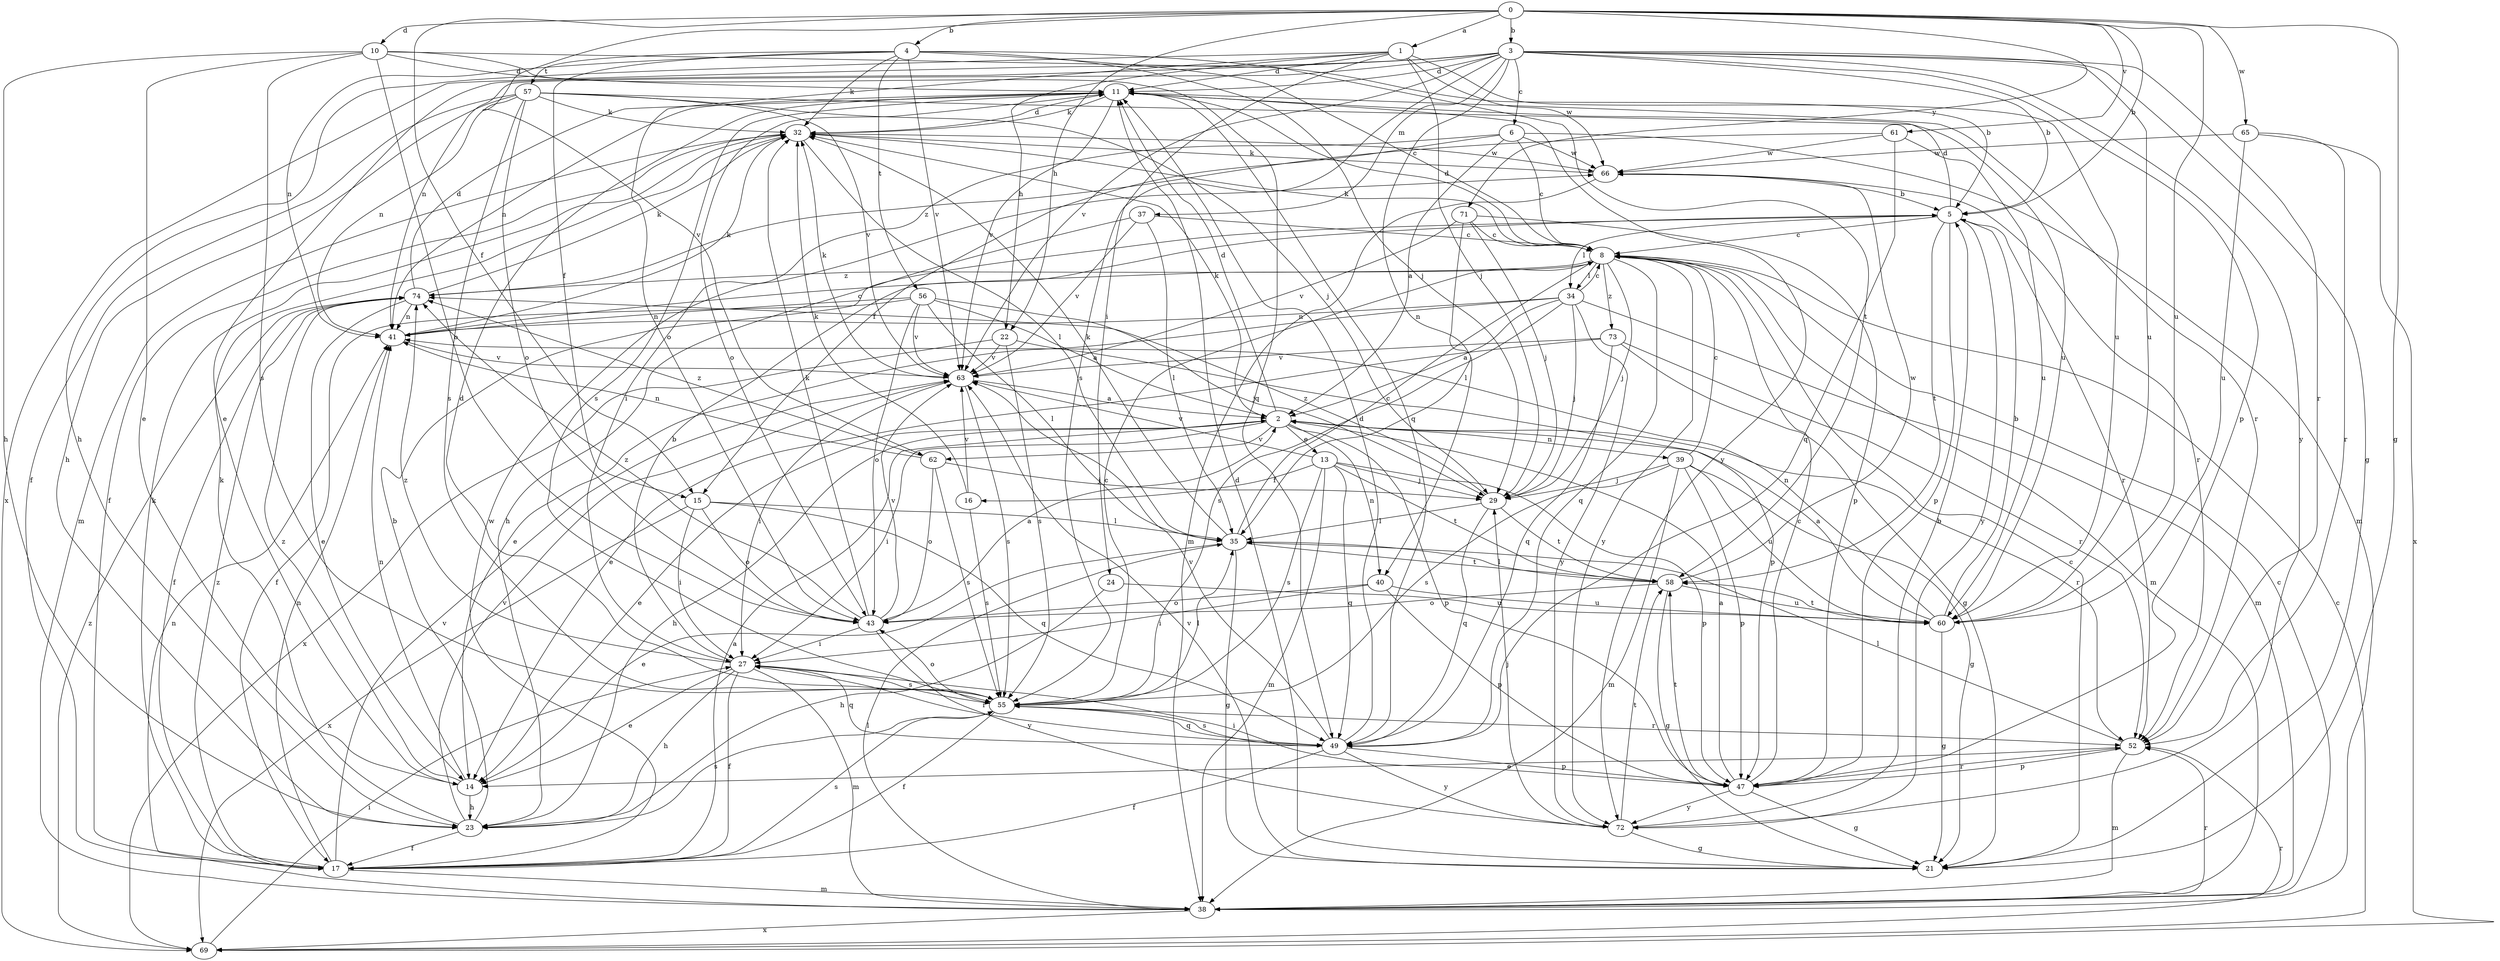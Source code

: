 strict digraph  {
0;
1;
2;
3;
4;
5;
6;
8;
10;
11;
13;
14;
15;
16;
17;
21;
22;
23;
24;
27;
29;
32;
34;
35;
37;
38;
39;
40;
41;
43;
47;
49;
52;
55;
56;
57;
58;
60;
61;
62;
63;
65;
66;
69;
71;
72;
73;
74;
0 -> 1  [label=a];
0 -> 3  [label=b];
0 -> 4  [label=b];
0 -> 5  [label=b];
0 -> 10  [label=d];
0 -> 15  [label=f];
0 -> 21  [label=g];
0 -> 22  [label=h];
0 -> 60  [label=u];
0 -> 61  [label=v];
0 -> 62  [label=v];
0 -> 65  [label=w];
0 -> 71  [label=y];
1 -> 11  [label=d];
1 -> 22  [label=h];
1 -> 23  [label=h];
1 -> 24  [label=i];
1 -> 29  [label=j];
1 -> 43  [label=o];
1 -> 60  [label=u];
1 -> 66  [label=w];
2 -> 11  [label=d];
2 -> 13  [label=e];
2 -> 14  [label=e];
2 -> 23  [label=h];
2 -> 27  [label=i];
2 -> 32  [label=k];
2 -> 39  [label=n];
2 -> 40  [label=n];
2 -> 47  [label=p];
2 -> 52  [label=r];
2 -> 62  [label=v];
3 -> 5  [label=b];
3 -> 6  [label=c];
3 -> 11  [label=d];
3 -> 14  [label=e];
3 -> 21  [label=g];
3 -> 37  [label=m];
3 -> 40  [label=n];
3 -> 41  [label=n];
3 -> 47  [label=p];
3 -> 52  [label=r];
3 -> 55  [label=s];
3 -> 60  [label=u];
3 -> 63  [label=v];
3 -> 69  [label=x];
3 -> 72  [label=y];
4 -> 8  [label=c];
4 -> 15  [label=f];
4 -> 29  [label=j];
4 -> 32  [label=k];
4 -> 41  [label=n];
4 -> 56  [label=t];
4 -> 57  [label=t];
4 -> 58  [label=t];
4 -> 63  [label=v];
5 -> 8  [label=c];
5 -> 11  [label=d];
5 -> 34  [label=l];
5 -> 47  [label=p];
5 -> 52  [label=r];
5 -> 58  [label=t];
5 -> 72  [label=y];
6 -> 2  [label=a];
6 -> 8  [label=c];
6 -> 15  [label=f];
6 -> 27  [label=i];
6 -> 38  [label=m];
6 -> 66  [label=w];
8 -> 11  [label=d];
8 -> 29  [label=j];
8 -> 32  [label=k];
8 -> 34  [label=l];
8 -> 38  [label=m];
8 -> 49  [label=q];
8 -> 72  [label=y];
8 -> 73  [label=z];
8 -> 74  [label=z];
10 -> 5  [label=b];
10 -> 11  [label=d];
10 -> 14  [label=e];
10 -> 23  [label=h];
10 -> 43  [label=o];
10 -> 49  [label=q];
10 -> 55  [label=s];
11 -> 32  [label=k];
11 -> 41  [label=n];
11 -> 43  [label=o];
11 -> 49  [label=q];
11 -> 52  [label=r];
11 -> 55  [label=s];
11 -> 63  [label=v];
11 -> 72  [label=y];
13 -> 16  [label=f];
13 -> 29  [label=j];
13 -> 38  [label=m];
13 -> 47  [label=p];
13 -> 49  [label=q];
13 -> 55  [label=s];
13 -> 58  [label=t];
13 -> 63  [label=v];
14 -> 23  [label=h];
14 -> 41  [label=n];
14 -> 74  [label=z];
15 -> 27  [label=i];
15 -> 35  [label=l];
15 -> 43  [label=o];
15 -> 49  [label=q];
15 -> 69  [label=x];
16 -> 32  [label=k];
16 -> 55  [label=s];
16 -> 63  [label=v];
17 -> 2  [label=a];
17 -> 32  [label=k];
17 -> 38  [label=m];
17 -> 41  [label=n];
17 -> 55  [label=s];
17 -> 63  [label=v];
17 -> 66  [label=w];
17 -> 74  [label=z];
21 -> 8  [label=c];
21 -> 11  [label=d];
21 -> 63  [label=v];
22 -> 47  [label=p];
22 -> 55  [label=s];
22 -> 63  [label=v];
22 -> 69  [label=x];
23 -> 5  [label=b];
23 -> 17  [label=f];
23 -> 32  [label=k];
23 -> 55  [label=s];
23 -> 63  [label=v];
24 -> 23  [label=h];
24 -> 60  [label=u];
27 -> 5  [label=b];
27 -> 14  [label=e];
27 -> 17  [label=f];
27 -> 23  [label=h];
27 -> 38  [label=m];
27 -> 49  [label=q];
27 -> 55  [label=s];
27 -> 74  [label=z];
29 -> 35  [label=l];
29 -> 49  [label=q];
29 -> 58  [label=t];
29 -> 74  [label=z];
32 -> 11  [label=d];
32 -> 17  [label=f];
32 -> 35  [label=l];
32 -> 38  [label=m];
32 -> 66  [label=w];
34 -> 2  [label=a];
34 -> 8  [label=c];
34 -> 14  [label=e];
34 -> 29  [label=j];
34 -> 38  [label=m];
34 -> 41  [label=n];
34 -> 55  [label=s];
34 -> 72  [label=y];
35 -> 8  [label=c];
35 -> 14  [label=e];
35 -> 21  [label=g];
35 -> 32  [label=k];
35 -> 58  [label=t];
37 -> 8  [label=c];
37 -> 23  [label=h];
37 -> 35  [label=l];
37 -> 63  [label=v];
38 -> 8  [label=c];
38 -> 35  [label=l];
38 -> 41  [label=n];
38 -> 52  [label=r];
38 -> 69  [label=x];
39 -> 8  [label=c];
39 -> 21  [label=g];
39 -> 29  [label=j];
39 -> 38  [label=m];
39 -> 47  [label=p];
39 -> 55  [label=s];
39 -> 60  [label=u];
40 -> 27  [label=i];
40 -> 43  [label=o];
40 -> 47  [label=p];
40 -> 60  [label=u];
41 -> 8  [label=c];
41 -> 32  [label=k];
41 -> 63  [label=v];
43 -> 2  [label=a];
43 -> 27  [label=i];
43 -> 32  [label=k];
43 -> 63  [label=v];
43 -> 72  [label=y];
43 -> 74  [label=z];
47 -> 2  [label=a];
47 -> 8  [label=c];
47 -> 21  [label=g];
47 -> 27  [label=i];
47 -> 52  [label=r];
47 -> 58  [label=t];
47 -> 72  [label=y];
49 -> 11  [label=d];
49 -> 17  [label=f];
49 -> 27  [label=i];
49 -> 47  [label=p];
49 -> 55  [label=s];
49 -> 63  [label=v];
49 -> 72  [label=y];
52 -> 14  [label=e];
52 -> 35  [label=l];
52 -> 38  [label=m];
52 -> 47  [label=p];
55 -> 8  [label=c];
55 -> 11  [label=d];
55 -> 17  [label=f];
55 -> 35  [label=l];
55 -> 43  [label=o];
55 -> 49  [label=q];
55 -> 52  [label=r];
56 -> 2  [label=a];
56 -> 17  [label=f];
56 -> 29  [label=j];
56 -> 35  [label=l];
56 -> 41  [label=n];
56 -> 43  [label=o];
56 -> 63  [label=v];
57 -> 17  [label=f];
57 -> 23  [label=h];
57 -> 29  [label=j];
57 -> 32  [label=k];
57 -> 41  [label=n];
57 -> 43  [label=o];
57 -> 55  [label=s];
57 -> 60  [label=u];
57 -> 63  [label=v];
58 -> 21  [label=g];
58 -> 35  [label=l];
58 -> 43  [label=o];
58 -> 60  [label=u];
58 -> 66  [label=w];
60 -> 2  [label=a];
60 -> 5  [label=b];
60 -> 21  [label=g];
60 -> 41  [label=n];
60 -> 58  [label=t];
61 -> 49  [label=q];
61 -> 60  [label=u];
61 -> 66  [label=w];
61 -> 74  [label=z];
62 -> 29  [label=j];
62 -> 41  [label=n];
62 -> 43  [label=o];
62 -> 55  [label=s];
62 -> 74  [label=z];
63 -> 2  [label=a];
63 -> 27  [label=i];
63 -> 32  [label=k];
63 -> 55  [label=s];
65 -> 52  [label=r];
65 -> 60  [label=u];
65 -> 66  [label=w];
65 -> 69  [label=x];
66 -> 5  [label=b];
66 -> 32  [label=k];
66 -> 38  [label=m];
66 -> 52  [label=r];
69 -> 8  [label=c];
69 -> 27  [label=i];
69 -> 52  [label=r];
69 -> 74  [label=z];
71 -> 8  [label=c];
71 -> 29  [label=j];
71 -> 35  [label=l];
71 -> 47  [label=p];
71 -> 63  [label=v];
72 -> 5  [label=b];
72 -> 21  [label=g];
72 -> 29  [label=j];
72 -> 58  [label=t];
73 -> 14  [label=e];
73 -> 21  [label=g];
73 -> 49  [label=q];
73 -> 52  [label=r];
73 -> 63  [label=v];
74 -> 11  [label=d];
74 -> 14  [label=e];
74 -> 17  [label=f];
74 -> 32  [label=k];
74 -> 41  [label=n];
}
